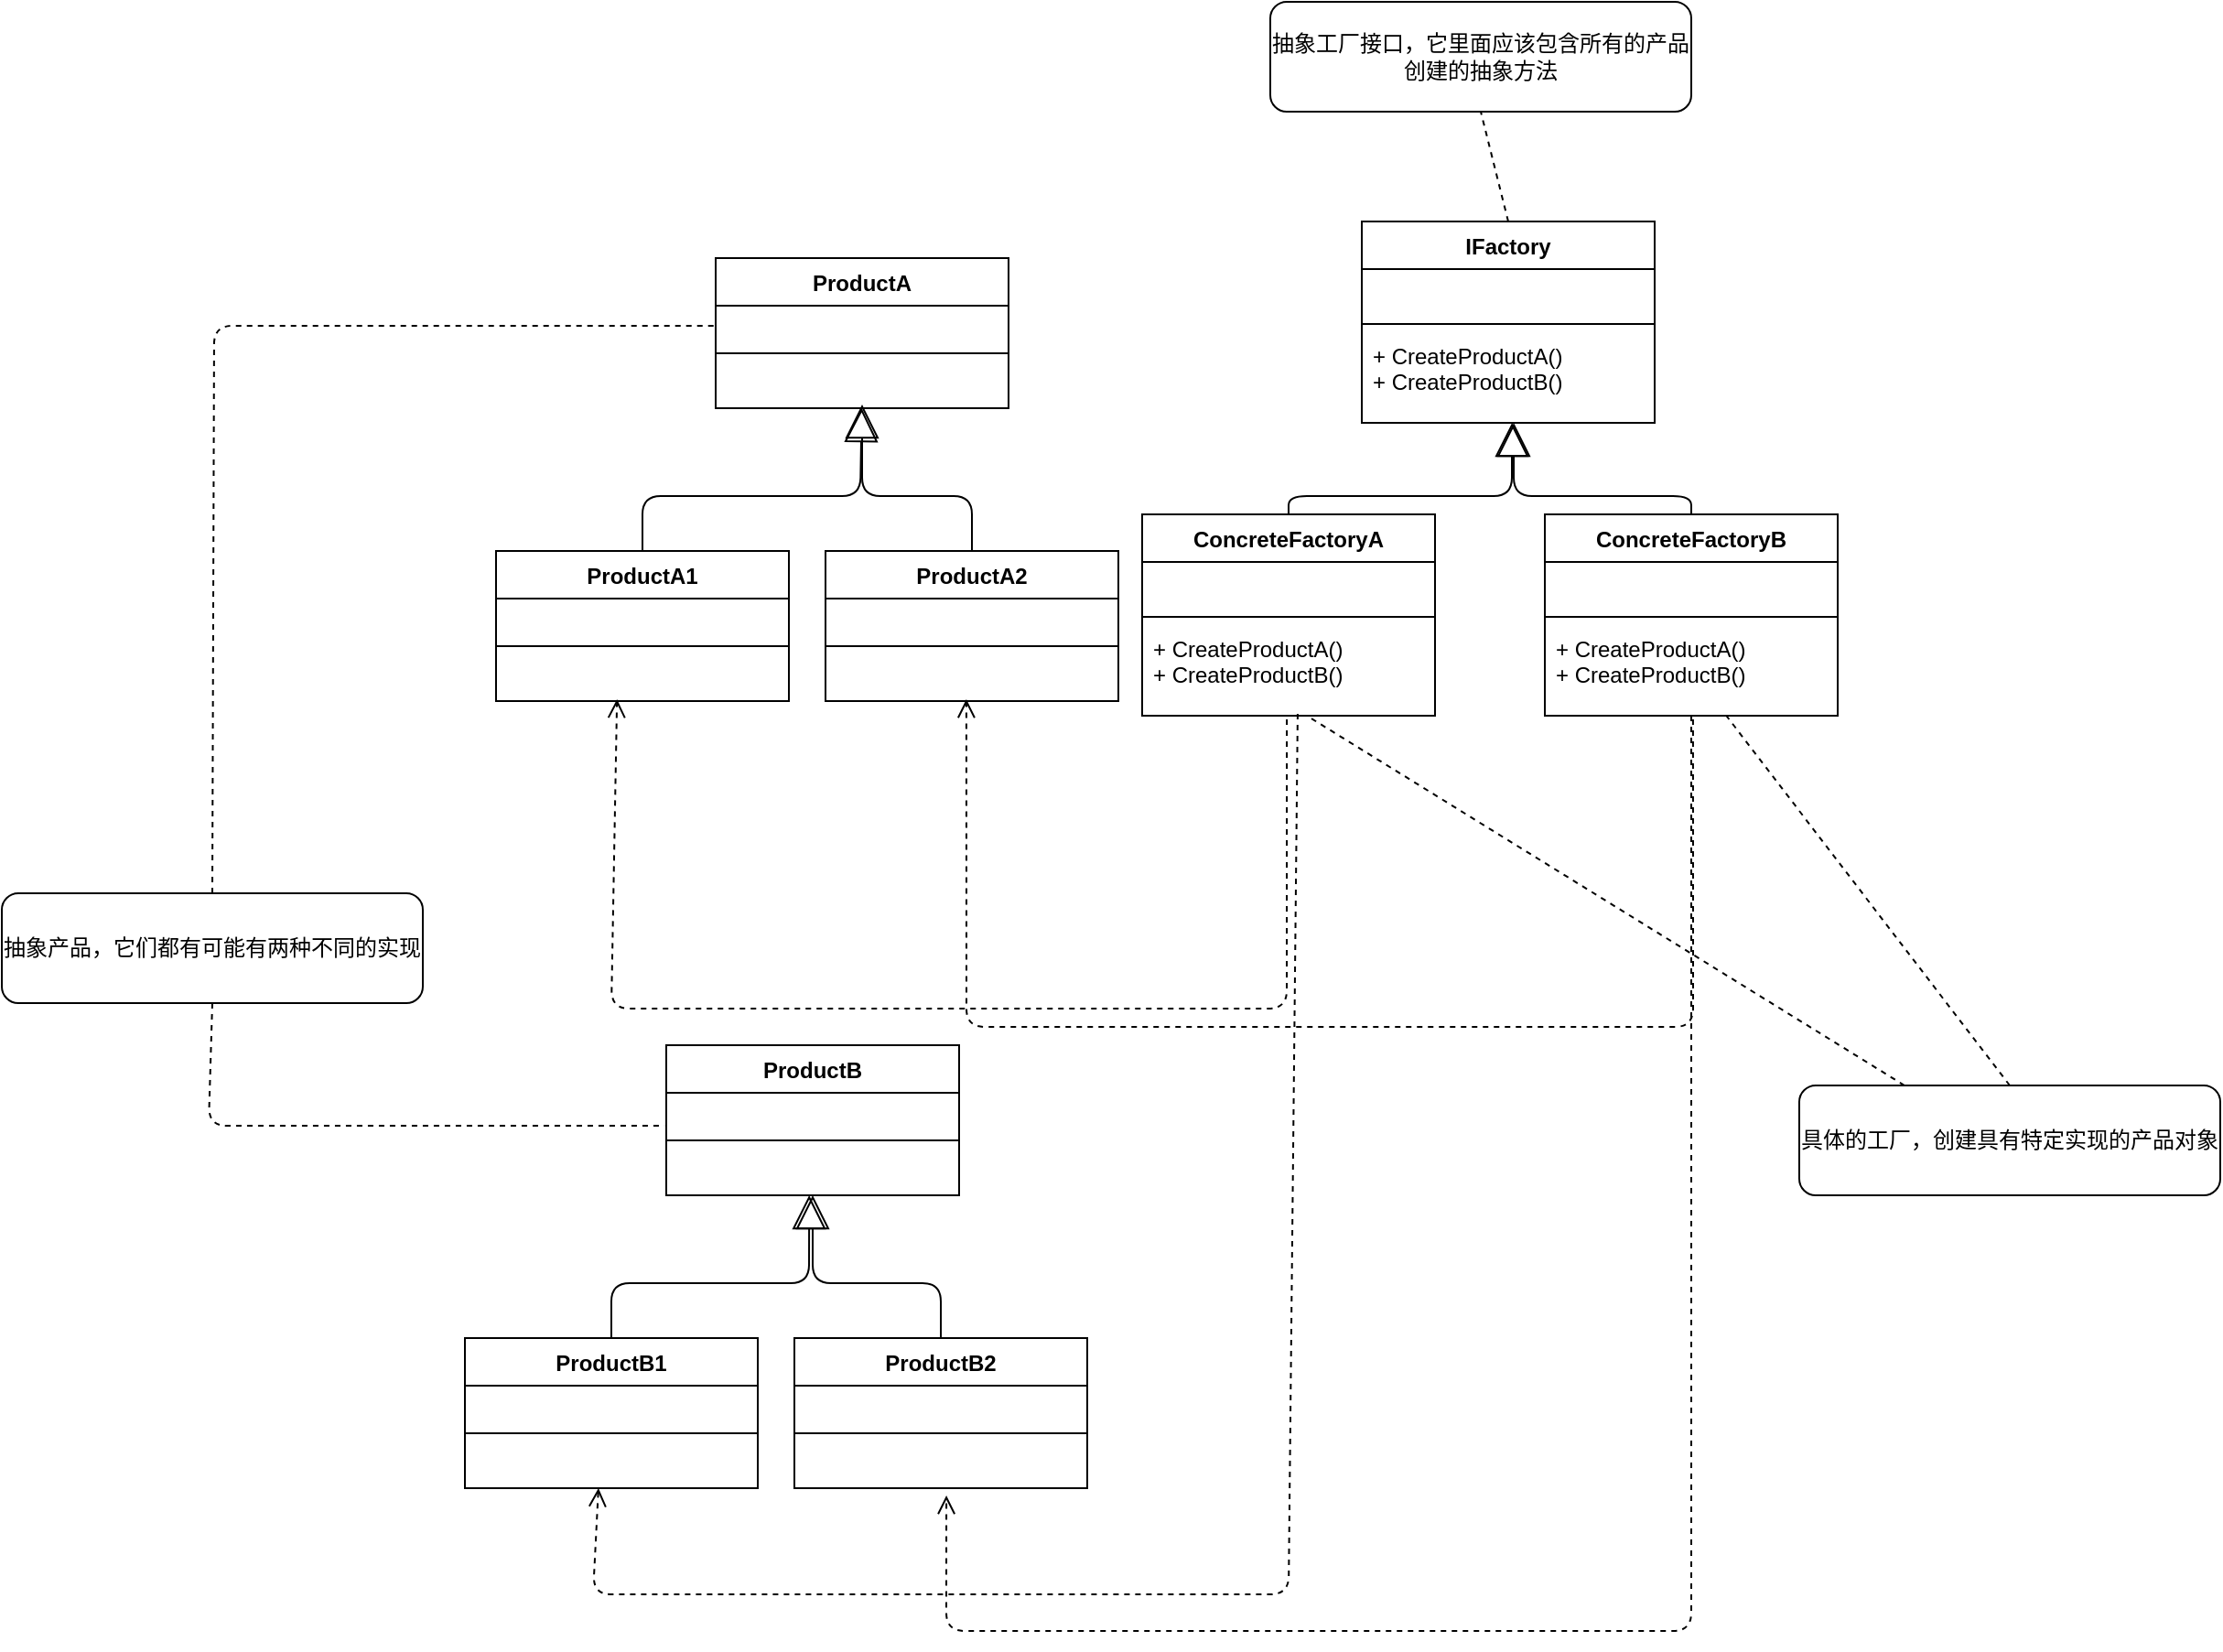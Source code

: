 <mxfile version="14.6.13" type="device"><diagram id="C5RBs43oDa-KdzZeNtuy" name="Page-1"><mxGraphModel dx="2427" dy="1014" grid="1" gridSize="10" guides="1" tooltips="1" connect="1" arrows="1" fold="1" page="1" pageScale="1" pageWidth="827" pageHeight="1169" math="0" shadow="0"><root><mxCell id="WIyWlLk6GJQsqaUBKTNV-0"/><mxCell id="WIyWlLk6GJQsqaUBKTNV-1" parent="WIyWlLk6GJQsqaUBKTNV-0"/><mxCell id="w7GYUiNKsbvahdNISq_v-0" value="IFactory" style="swimlane;fontStyle=1;align=center;verticalAlign=top;childLayout=stackLayout;horizontal=1;startSize=26;horizontalStack=0;resizeParent=1;resizeParentMax=0;resizeLast=0;collapsible=1;marginBottom=0;" vertex="1" parent="WIyWlLk6GJQsqaUBKTNV-1"><mxGeometry x="60" y="210" width="160" height="110" as="geometry"/></mxCell><mxCell id="w7GYUiNKsbvahdNISq_v-1" value=" " style="text;strokeColor=none;fillColor=none;align=left;verticalAlign=top;spacingLeft=4;spacingRight=4;overflow=hidden;rotatable=0;points=[[0,0.5],[1,0.5]];portConstraint=eastwest;" vertex="1" parent="w7GYUiNKsbvahdNISq_v-0"><mxGeometry y="26" width="160" height="26" as="geometry"/></mxCell><mxCell id="w7GYUiNKsbvahdNISq_v-2" value="" style="line;strokeWidth=1;fillColor=none;align=left;verticalAlign=middle;spacingTop=-1;spacingLeft=3;spacingRight=3;rotatable=0;labelPosition=right;points=[];portConstraint=eastwest;" vertex="1" parent="w7GYUiNKsbvahdNISq_v-0"><mxGeometry y="52" width="160" height="8" as="geometry"/></mxCell><mxCell id="w7GYUiNKsbvahdNISq_v-3" value="+ CreateProductA()&#10;+ CreateProductB()" style="text;strokeColor=none;fillColor=none;align=left;verticalAlign=top;spacingLeft=4;spacingRight=4;overflow=hidden;rotatable=0;points=[[0,0.5],[1,0.5]];portConstraint=eastwest;" vertex="1" parent="w7GYUiNKsbvahdNISq_v-0"><mxGeometry y="60" width="160" height="50" as="geometry"/></mxCell><mxCell id="w7GYUiNKsbvahdNISq_v-4" value="ConcreteFactoryA" style="swimlane;fontStyle=1;align=center;verticalAlign=top;childLayout=stackLayout;horizontal=1;startSize=26;horizontalStack=0;resizeParent=1;resizeParentMax=0;resizeLast=0;collapsible=1;marginBottom=0;" vertex="1" parent="WIyWlLk6GJQsqaUBKTNV-1"><mxGeometry x="-60" y="370" width="160" height="110" as="geometry"/></mxCell><mxCell id="w7GYUiNKsbvahdNISq_v-5" value=" " style="text;strokeColor=none;fillColor=none;align=left;verticalAlign=top;spacingLeft=4;spacingRight=4;overflow=hidden;rotatable=0;points=[[0,0.5],[1,0.5]];portConstraint=eastwest;" vertex="1" parent="w7GYUiNKsbvahdNISq_v-4"><mxGeometry y="26" width="160" height="26" as="geometry"/></mxCell><mxCell id="w7GYUiNKsbvahdNISq_v-6" value="" style="line;strokeWidth=1;fillColor=none;align=left;verticalAlign=middle;spacingTop=-1;spacingLeft=3;spacingRight=3;rotatable=0;labelPosition=right;points=[];portConstraint=eastwest;" vertex="1" parent="w7GYUiNKsbvahdNISq_v-4"><mxGeometry y="52" width="160" height="8" as="geometry"/></mxCell><mxCell id="w7GYUiNKsbvahdNISq_v-7" value="+ CreateProductA()&#10;+ CreateProductB()" style="text;strokeColor=none;fillColor=none;align=left;verticalAlign=top;spacingLeft=4;spacingRight=4;overflow=hidden;rotatable=0;points=[[0,0.5],[1,0.5]];portConstraint=eastwest;" vertex="1" parent="w7GYUiNKsbvahdNISq_v-4"><mxGeometry y="60" width="160" height="50" as="geometry"/></mxCell><mxCell id="w7GYUiNKsbvahdNISq_v-8" value="ConcreteFactoryB" style="swimlane;fontStyle=1;align=center;verticalAlign=top;childLayout=stackLayout;horizontal=1;startSize=26;horizontalStack=0;resizeParent=1;resizeParentMax=0;resizeLast=0;collapsible=1;marginBottom=0;" vertex="1" parent="WIyWlLk6GJQsqaUBKTNV-1"><mxGeometry x="160" y="370" width="160" height="110" as="geometry"/></mxCell><mxCell id="w7GYUiNKsbvahdNISq_v-9" value=" " style="text;strokeColor=none;fillColor=none;align=left;verticalAlign=top;spacingLeft=4;spacingRight=4;overflow=hidden;rotatable=0;points=[[0,0.5],[1,0.5]];portConstraint=eastwest;" vertex="1" parent="w7GYUiNKsbvahdNISq_v-8"><mxGeometry y="26" width="160" height="26" as="geometry"/></mxCell><mxCell id="w7GYUiNKsbvahdNISq_v-10" value="" style="line;strokeWidth=1;fillColor=none;align=left;verticalAlign=middle;spacingTop=-1;spacingLeft=3;spacingRight=3;rotatable=0;labelPosition=right;points=[];portConstraint=eastwest;" vertex="1" parent="w7GYUiNKsbvahdNISq_v-8"><mxGeometry y="52" width="160" height="8" as="geometry"/></mxCell><mxCell id="w7GYUiNKsbvahdNISq_v-11" value="+ CreateProductA()&#10;+ CreateProductB()" style="text;strokeColor=none;fillColor=none;align=left;verticalAlign=top;spacingLeft=4;spacingRight=4;overflow=hidden;rotatable=0;points=[[0,0.5],[1,0.5]];portConstraint=eastwest;" vertex="1" parent="w7GYUiNKsbvahdNISq_v-8"><mxGeometry y="60" width="160" height="50" as="geometry"/></mxCell><mxCell id="w7GYUiNKsbvahdNISq_v-16" value="ProductA1" style="swimlane;fontStyle=1;align=center;verticalAlign=top;childLayout=stackLayout;horizontal=1;startSize=26;horizontalStack=0;resizeParent=1;resizeParentMax=0;resizeLast=0;collapsible=1;marginBottom=0;" vertex="1" parent="WIyWlLk6GJQsqaUBKTNV-1"><mxGeometry x="-413" y="390" width="160" height="82" as="geometry"/></mxCell><mxCell id="w7GYUiNKsbvahdNISq_v-17" value=" " style="text;strokeColor=none;fillColor=none;align=left;verticalAlign=top;spacingLeft=4;spacingRight=4;overflow=hidden;rotatable=0;points=[[0,0.5],[1,0.5]];portConstraint=eastwest;" vertex="1" parent="w7GYUiNKsbvahdNISq_v-16"><mxGeometry y="26" width="160" height="22" as="geometry"/></mxCell><mxCell id="w7GYUiNKsbvahdNISq_v-18" value="" style="line;strokeWidth=1;fillColor=none;align=left;verticalAlign=middle;spacingTop=-1;spacingLeft=3;spacingRight=3;rotatable=0;labelPosition=right;points=[];portConstraint=eastwest;" vertex="1" parent="w7GYUiNKsbvahdNISq_v-16"><mxGeometry y="48" width="160" height="8" as="geometry"/></mxCell><mxCell id="w7GYUiNKsbvahdNISq_v-19" value=" " style="text;strokeColor=none;fillColor=none;align=left;verticalAlign=top;spacingLeft=4;spacingRight=4;overflow=hidden;rotatable=0;points=[[0,0.5],[1,0.5]];portConstraint=eastwest;" vertex="1" parent="w7GYUiNKsbvahdNISq_v-16"><mxGeometry y="56" width="160" height="26" as="geometry"/></mxCell><mxCell id="w7GYUiNKsbvahdNISq_v-20" value="ProductA2" style="swimlane;fontStyle=1;align=center;verticalAlign=top;childLayout=stackLayout;horizontal=1;startSize=26;horizontalStack=0;resizeParent=1;resizeParentMax=0;resizeLast=0;collapsible=1;marginBottom=0;" vertex="1" parent="WIyWlLk6GJQsqaUBKTNV-1"><mxGeometry x="-233" y="390" width="160" height="82" as="geometry"/></mxCell><mxCell id="w7GYUiNKsbvahdNISq_v-21" value=" " style="text;strokeColor=none;fillColor=none;align=left;verticalAlign=top;spacingLeft=4;spacingRight=4;overflow=hidden;rotatable=0;points=[[0,0.5],[1,0.5]];portConstraint=eastwest;" vertex="1" parent="w7GYUiNKsbvahdNISq_v-20"><mxGeometry y="26" width="160" height="22" as="geometry"/></mxCell><mxCell id="w7GYUiNKsbvahdNISq_v-22" value="" style="line;strokeWidth=1;fillColor=none;align=left;verticalAlign=middle;spacingTop=-1;spacingLeft=3;spacingRight=3;rotatable=0;labelPosition=right;points=[];portConstraint=eastwest;" vertex="1" parent="w7GYUiNKsbvahdNISq_v-20"><mxGeometry y="48" width="160" height="8" as="geometry"/></mxCell><mxCell id="w7GYUiNKsbvahdNISq_v-23" value=" " style="text;strokeColor=none;fillColor=none;align=left;verticalAlign=top;spacingLeft=4;spacingRight=4;overflow=hidden;rotatable=0;points=[[0,0.5],[1,0.5]];portConstraint=eastwest;" vertex="1" parent="w7GYUiNKsbvahdNISq_v-20"><mxGeometry y="56" width="160" height="26" as="geometry"/></mxCell><mxCell id="w7GYUiNKsbvahdNISq_v-24" value="ProductA" style="swimlane;fontStyle=1;align=center;verticalAlign=top;childLayout=stackLayout;horizontal=1;startSize=26;horizontalStack=0;resizeParent=1;resizeParentMax=0;resizeLast=0;collapsible=1;marginBottom=0;" vertex="1" parent="WIyWlLk6GJQsqaUBKTNV-1"><mxGeometry x="-293" y="230" width="160" height="82" as="geometry"/></mxCell><mxCell id="w7GYUiNKsbvahdNISq_v-25" value=" " style="text;strokeColor=none;fillColor=none;align=left;verticalAlign=top;spacingLeft=4;spacingRight=4;overflow=hidden;rotatable=0;points=[[0,0.5],[1,0.5]];portConstraint=eastwest;" vertex="1" parent="w7GYUiNKsbvahdNISq_v-24"><mxGeometry y="26" width="160" height="22" as="geometry"/></mxCell><mxCell id="w7GYUiNKsbvahdNISq_v-26" value="" style="line;strokeWidth=1;fillColor=none;align=left;verticalAlign=middle;spacingTop=-1;spacingLeft=3;spacingRight=3;rotatable=0;labelPosition=right;points=[];portConstraint=eastwest;" vertex="1" parent="w7GYUiNKsbvahdNISq_v-24"><mxGeometry y="48" width="160" height="8" as="geometry"/></mxCell><mxCell id="w7GYUiNKsbvahdNISq_v-27" value=" " style="text;strokeColor=none;fillColor=none;align=left;verticalAlign=top;spacingLeft=4;spacingRight=4;overflow=hidden;rotatable=0;points=[[0,0.5],[1,0.5]];portConstraint=eastwest;" vertex="1" parent="w7GYUiNKsbvahdNISq_v-24"><mxGeometry y="56" width="160" height="26" as="geometry"/></mxCell><mxCell id="w7GYUiNKsbvahdNISq_v-28" value="ProductB1" style="swimlane;fontStyle=1;align=center;verticalAlign=top;childLayout=stackLayout;horizontal=1;startSize=26;horizontalStack=0;resizeParent=1;resizeParentMax=0;resizeLast=0;collapsible=1;marginBottom=0;" vertex="1" parent="WIyWlLk6GJQsqaUBKTNV-1"><mxGeometry x="-430" y="820" width="160" height="82" as="geometry"/></mxCell><mxCell id="w7GYUiNKsbvahdNISq_v-29" value=" " style="text;strokeColor=none;fillColor=none;align=left;verticalAlign=top;spacingLeft=4;spacingRight=4;overflow=hidden;rotatable=0;points=[[0,0.5],[1,0.5]];portConstraint=eastwest;" vertex="1" parent="w7GYUiNKsbvahdNISq_v-28"><mxGeometry y="26" width="160" height="22" as="geometry"/></mxCell><mxCell id="w7GYUiNKsbvahdNISq_v-30" value="" style="line;strokeWidth=1;fillColor=none;align=left;verticalAlign=middle;spacingTop=-1;spacingLeft=3;spacingRight=3;rotatable=0;labelPosition=right;points=[];portConstraint=eastwest;" vertex="1" parent="w7GYUiNKsbvahdNISq_v-28"><mxGeometry y="48" width="160" height="8" as="geometry"/></mxCell><mxCell id="w7GYUiNKsbvahdNISq_v-31" value=" " style="text;strokeColor=none;fillColor=none;align=left;verticalAlign=top;spacingLeft=4;spacingRight=4;overflow=hidden;rotatable=0;points=[[0,0.5],[1,0.5]];portConstraint=eastwest;" vertex="1" parent="w7GYUiNKsbvahdNISq_v-28"><mxGeometry y="56" width="160" height="26" as="geometry"/></mxCell><mxCell id="w7GYUiNKsbvahdNISq_v-32" value="ProductB2" style="swimlane;fontStyle=1;align=center;verticalAlign=top;childLayout=stackLayout;horizontal=1;startSize=26;horizontalStack=0;resizeParent=1;resizeParentMax=0;resizeLast=0;collapsible=1;marginBottom=0;" vertex="1" parent="WIyWlLk6GJQsqaUBKTNV-1"><mxGeometry x="-250" y="820" width="160" height="82" as="geometry"/></mxCell><mxCell id="w7GYUiNKsbvahdNISq_v-33" value=" " style="text;strokeColor=none;fillColor=none;align=left;verticalAlign=top;spacingLeft=4;spacingRight=4;overflow=hidden;rotatable=0;points=[[0,0.5],[1,0.5]];portConstraint=eastwest;" vertex="1" parent="w7GYUiNKsbvahdNISq_v-32"><mxGeometry y="26" width="160" height="22" as="geometry"/></mxCell><mxCell id="w7GYUiNKsbvahdNISq_v-34" value="" style="line;strokeWidth=1;fillColor=none;align=left;verticalAlign=middle;spacingTop=-1;spacingLeft=3;spacingRight=3;rotatable=0;labelPosition=right;points=[];portConstraint=eastwest;" vertex="1" parent="w7GYUiNKsbvahdNISq_v-32"><mxGeometry y="48" width="160" height="8" as="geometry"/></mxCell><mxCell id="w7GYUiNKsbvahdNISq_v-35" value=" " style="text;strokeColor=none;fillColor=none;align=left;verticalAlign=top;spacingLeft=4;spacingRight=4;overflow=hidden;rotatable=0;points=[[0,0.5],[1,0.5]];portConstraint=eastwest;" vertex="1" parent="w7GYUiNKsbvahdNISq_v-32"><mxGeometry y="56" width="160" height="26" as="geometry"/></mxCell><mxCell id="w7GYUiNKsbvahdNISq_v-36" value="ProductB" style="swimlane;fontStyle=1;align=center;verticalAlign=top;childLayout=stackLayout;horizontal=1;startSize=26;horizontalStack=0;resizeParent=1;resizeParentMax=0;resizeLast=0;collapsible=1;marginBottom=0;" vertex="1" parent="WIyWlLk6GJQsqaUBKTNV-1"><mxGeometry x="-320" y="660" width="160" height="82" as="geometry"/></mxCell><mxCell id="w7GYUiNKsbvahdNISq_v-37" value=" " style="text;strokeColor=none;fillColor=none;align=left;verticalAlign=top;spacingLeft=4;spacingRight=4;overflow=hidden;rotatable=0;points=[[0,0.5],[1,0.5]];portConstraint=eastwest;" vertex="1" parent="w7GYUiNKsbvahdNISq_v-36"><mxGeometry y="26" width="160" height="22" as="geometry"/></mxCell><mxCell id="w7GYUiNKsbvahdNISq_v-38" value="" style="line;strokeWidth=1;fillColor=none;align=left;verticalAlign=middle;spacingTop=-1;spacingLeft=3;spacingRight=3;rotatable=0;labelPosition=right;points=[];portConstraint=eastwest;" vertex="1" parent="w7GYUiNKsbvahdNISq_v-36"><mxGeometry y="48" width="160" height="8" as="geometry"/></mxCell><mxCell id="w7GYUiNKsbvahdNISq_v-39" value=" " style="text;strokeColor=none;fillColor=none;align=left;verticalAlign=top;spacingLeft=4;spacingRight=4;overflow=hidden;rotatable=0;points=[[0,0.5],[1,0.5]];portConstraint=eastwest;" vertex="1" parent="w7GYUiNKsbvahdNISq_v-36"><mxGeometry y="56" width="160" height="26" as="geometry"/></mxCell><mxCell id="w7GYUiNKsbvahdNISq_v-41" value="" style="endArrow=block;endSize=16;endFill=0;html=1;entryX=0.513;entryY=1;entryDx=0;entryDy=0;entryPerimeter=0;exitX=0.5;exitY=0;exitDx=0;exitDy=0;" edge="1" parent="WIyWlLk6GJQsqaUBKTNV-1" source="w7GYUiNKsbvahdNISq_v-4" target="w7GYUiNKsbvahdNISq_v-3"><mxGeometry width="160" relative="1" as="geometry"><mxPoint x="110" y="670" as="sourcePoint"/><mxPoint x="310" y="560" as="targetPoint"/><Array as="points"><mxPoint x="20" y="360"/><mxPoint x="142" y="360"/><mxPoint x="142" y="340"/></Array></mxGeometry></mxCell><mxCell id="w7GYUiNKsbvahdNISq_v-43" value="" style="endArrow=block;endSize=16;endFill=0;html=1;exitX=0.5;exitY=0;exitDx=0;exitDy=0;entryX=0.519;entryY=1;entryDx=0;entryDy=0;entryPerimeter=0;" edge="1" parent="WIyWlLk6GJQsqaUBKTNV-1" source="w7GYUiNKsbvahdNISq_v-8" target="w7GYUiNKsbvahdNISq_v-3"><mxGeometry width="160" relative="1" as="geometry"><mxPoint x="110" y="670" as="sourcePoint"/><mxPoint x="310" y="560" as="targetPoint"/><Array as="points"><mxPoint x="240" y="360"/><mxPoint x="143" y="360"/></Array></mxGeometry></mxCell><mxCell id="w7GYUiNKsbvahdNISq_v-45" value="" style="endArrow=block;endSize=16;endFill=0;html=1;exitX=0.5;exitY=0;exitDx=0;exitDy=0;" edge="1" parent="WIyWlLk6GJQsqaUBKTNV-1" source="w7GYUiNKsbvahdNISq_v-16" target="w7GYUiNKsbvahdNISq_v-27"><mxGeometry width="160" relative="1" as="geometry"><mxPoint x="-213" y="240" as="sourcePoint"/><mxPoint x="-204.831" y="182" as="targetPoint"/><Array as="points"><mxPoint x="-333" y="360"/><mxPoint x="-214" y="360"/></Array></mxGeometry></mxCell><mxCell id="w7GYUiNKsbvahdNISq_v-46" value="" style="endArrow=block;endSize=16;endFill=0;html=1;exitX=0.5;exitY=0;exitDx=0;exitDy=0;" edge="1" parent="WIyWlLk6GJQsqaUBKTNV-1" source="w7GYUiNKsbvahdNISq_v-20"><mxGeometry width="160" relative="1" as="geometry"><mxPoint x="-203" y="250" as="sourcePoint"/><mxPoint x="-213" y="310" as="targetPoint"/><Array as="points"><mxPoint x="-153" y="360"/><mxPoint x="-213" y="360"/></Array></mxGeometry></mxCell><mxCell id="w7GYUiNKsbvahdNISq_v-47" value="" style="endArrow=block;endSize=16;endFill=0;html=1;exitX=0.5;exitY=0;exitDx=0;exitDy=0;entryX=0.488;entryY=1;entryDx=0;entryDy=0;entryPerimeter=0;" edge="1" parent="WIyWlLk6GJQsqaUBKTNV-1" source="w7GYUiNKsbvahdNISq_v-28" target="w7GYUiNKsbvahdNISq_v-39"><mxGeometry width="160" relative="1" as="geometry"><mxPoint x="110" y="670" as="sourcePoint"/><mxPoint x="310" y="560" as="targetPoint"/><Array as="points"><mxPoint x="-350" y="790"/><mxPoint x="-242" y="790"/></Array></mxGeometry></mxCell><mxCell id="w7GYUiNKsbvahdNISq_v-48" value="" style="endArrow=block;endSize=16;endFill=0;html=1;exitX=0.5;exitY=0;exitDx=0;exitDy=0;" edge="1" parent="WIyWlLk6GJQsqaUBKTNV-1" source="w7GYUiNKsbvahdNISq_v-32" target="w7GYUiNKsbvahdNISq_v-39"><mxGeometry width="160" relative="1" as="geometry"><mxPoint x="-340" y="830" as="sourcePoint"/><mxPoint x="-231.92" y="752" as="targetPoint"/><Array as="points"><mxPoint x="-170" y="790"/><mxPoint x="-240" y="790"/></Array></mxGeometry></mxCell><mxCell id="w7GYUiNKsbvahdNISq_v-50" value="" style="html=1;verticalAlign=bottom;endArrow=open;dashed=1;endSize=8;entryX=0.413;entryY=0.962;entryDx=0;entryDy=0;entryPerimeter=0;exitX=0.494;exitY=1.04;exitDx=0;exitDy=0;exitPerimeter=0;" edge="1" parent="WIyWlLk6GJQsqaUBKTNV-1" source="w7GYUiNKsbvahdNISq_v-7" target="w7GYUiNKsbvahdNISq_v-19"><mxGeometry relative="1" as="geometry"><mxPoint x="240" y="540" as="sourcePoint"/><mxPoint x="160" y="540" as="targetPoint"/><Array as="points"><mxPoint x="19" y="640"/><mxPoint x="-350" y="640"/></Array></mxGeometry></mxCell><mxCell id="w7GYUiNKsbvahdNISq_v-51" value="" style="html=1;verticalAlign=bottom;endArrow=open;dashed=1;endSize=8;entryX=0.481;entryY=0.962;entryDx=0;entryDy=0;entryPerimeter=0;exitX=0.506;exitY=1.04;exitDx=0;exitDy=0;exitPerimeter=0;" edge="1" parent="WIyWlLk6GJQsqaUBKTNV-1" source="w7GYUiNKsbvahdNISq_v-11" target="w7GYUiNKsbvahdNISq_v-23"><mxGeometry relative="1" as="geometry"><mxPoint x="29.04" y="492" as="sourcePoint"/><mxPoint x="-333.92" y="611.012" as="targetPoint"/><Array as="points"><mxPoint x="241" y="650"/><mxPoint x="-156" y="650"/></Array></mxGeometry></mxCell><mxCell id="w7GYUiNKsbvahdNISq_v-52" value="" style="html=1;verticalAlign=bottom;endArrow=open;dashed=1;endSize=8;entryX=0.456;entryY=1;entryDx=0;entryDy=0;entryPerimeter=0;exitX=0.531;exitY=0.98;exitDx=0;exitDy=0;exitPerimeter=0;" edge="1" parent="WIyWlLk6GJQsqaUBKTNV-1" source="w7GYUiNKsbvahdNISq_v-7" target="w7GYUiNKsbvahdNISq_v-31"><mxGeometry relative="1" as="geometry"><mxPoint x="29.04" y="492" as="sourcePoint"/><mxPoint x="-333.92" y="611.012" as="targetPoint"/><Array as="points"><mxPoint x="20" y="960"/><mxPoint x="-360" y="960"/></Array></mxGeometry></mxCell><mxCell id="w7GYUiNKsbvahdNISq_v-53" value="" style="html=1;verticalAlign=bottom;endArrow=open;dashed=1;endSize=8;entryX=0.519;entryY=1.154;entryDx=0;entryDy=0;entryPerimeter=0;" edge="1" parent="WIyWlLk6GJQsqaUBKTNV-1" source="w7GYUiNKsbvahdNISq_v-11" target="w7GYUiNKsbvahdNISq_v-35"><mxGeometry relative="1" as="geometry"><mxPoint x="34.96" y="489" as="sourcePoint"/><mxPoint x="-347.04" y="912" as="targetPoint"/><Array as="points"><mxPoint x="240" y="980"/><mxPoint x="-167" y="980"/></Array></mxGeometry></mxCell><mxCell id="w7GYUiNKsbvahdNISq_v-55" value="抽象工厂接口，它里面应该包含所有的产品创建的抽象方法" style="rounded=1;whiteSpace=wrap;html=1;" vertex="1" parent="WIyWlLk6GJQsqaUBKTNV-1"><mxGeometry x="10" y="90" width="230" height="60" as="geometry"/></mxCell><mxCell id="w7GYUiNKsbvahdNISq_v-56" value="" style="endArrow=none;dashed=1;html=1;entryX=0.5;entryY=1;entryDx=0;entryDy=0;exitX=0.5;exitY=0;exitDx=0;exitDy=0;" edge="1" parent="WIyWlLk6GJQsqaUBKTNV-1" source="w7GYUiNKsbvahdNISq_v-0" target="w7GYUiNKsbvahdNISq_v-55"><mxGeometry width="50" height="50" relative="1" as="geometry"><mxPoint x="-50" y="360" as="sourcePoint"/><mxPoint y="310" as="targetPoint"/></mxGeometry></mxCell><mxCell id="w7GYUiNKsbvahdNISq_v-57" value="具体的工厂，创建具有特定实现的产品对象" style="rounded=1;whiteSpace=wrap;html=1;" vertex="1" parent="WIyWlLk6GJQsqaUBKTNV-1"><mxGeometry x="299" y="682" width="230" height="60" as="geometry"/></mxCell><mxCell id="w7GYUiNKsbvahdNISq_v-60" value="" style="endArrow=none;dashed=1;html=1;exitX=0.25;exitY=0;exitDx=0;exitDy=0;" edge="1" parent="WIyWlLk6GJQsqaUBKTNV-1" source="w7GYUiNKsbvahdNISq_v-57"><mxGeometry width="50" height="50" relative="1" as="geometry"><mxPoint x="-50" y="460" as="sourcePoint"/><mxPoint x="30" y="480" as="targetPoint"/></mxGeometry></mxCell><mxCell id="w7GYUiNKsbvahdNISq_v-61" value="" style="endArrow=none;dashed=1;html=1;exitX=0.5;exitY=0;exitDx=0;exitDy=0;" edge="1" parent="WIyWlLk6GJQsqaUBKTNV-1" source="w7GYUiNKsbvahdNISq_v-57" target="w7GYUiNKsbvahdNISq_v-11"><mxGeometry width="50" height="50" relative="1" as="geometry"><mxPoint x="366.5" y="692" as="sourcePoint"/><mxPoint x="40" y="490" as="targetPoint"/></mxGeometry></mxCell><mxCell id="w7GYUiNKsbvahdNISq_v-62" value="抽象产品，它们都有可能有两种不同的实现" style="rounded=1;whiteSpace=wrap;html=1;" vertex="1" parent="WIyWlLk6GJQsqaUBKTNV-1"><mxGeometry x="-683" y="577" width="230" height="60" as="geometry"/></mxCell><mxCell id="w7GYUiNKsbvahdNISq_v-64" value="" style="endArrow=none;dashed=1;html=1;entryX=0;entryY=0.5;entryDx=0;entryDy=0;exitX=0.5;exitY=0;exitDx=0;exitDy=0;" edge="1" parent="WIyWlLk6GJQsqaUBKTNV-1" source="w7GYUiNKsbvahdNISq_v-62" target="w7GYUiNKsbvahdNISq_v-25"><mxGeometry width="50" height="50" relative="1" as="geometry"><mxPoint x="-50" y="660" as="sourcePoint"/><mxPoint y="610" as="targetPoint"/><Array as="points"><mxPoint x="-567" y="267"/></Array></mxGeometry></mxCell><mxCell id="w7GYUiNKsbvahdNISq_v-65" value="" style="endArrow=none;dashed=1;html=1;entryX=-0.006;entryY=0.818;entryDx=0;entryDy=0;exitX=0.5;exitY=1;exitDx=0;exitDy=0;entryPerimeter=0;" edge="1" parent="WIyWlLk6GJQsqaUBKTNV-1" source="w7GYUiNKsbvahdNISq_v-62" target="w7GYUiNKsbvahdNISq_v-37"><mxGeometry width="50" height="50" relative="1" as="geometry"><mxPoint x="-555" y="565" as="sourcePoint"/><mxPoint x="-283" y="277" as="targetPoint"/><Array as="points"><mxPoint x="-570" y="704"/></Array></mxGeometry></mxCell></root></mxGraphModel></diagram></mxfile>